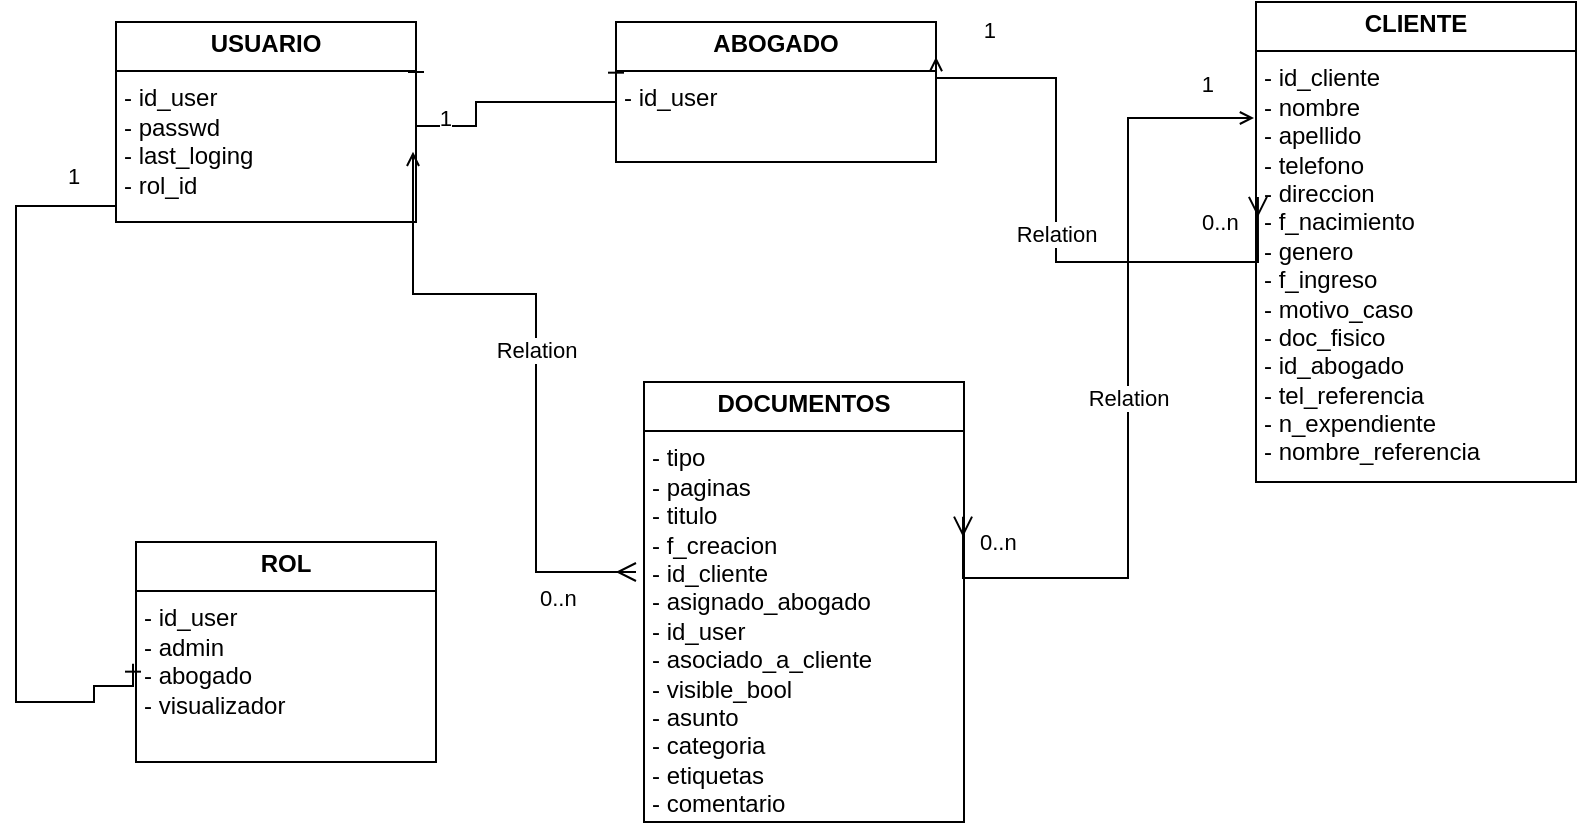 <mxfile version="24.5.4" type="device">
  <diagram id="yqYFQcteXz3xroc03CWN" name="Página-1">
    <mxGraphModel dx="503" dy="248" grid="1" gridSize="10" guides="1" tooltips="1" connect="1" arrows="1" fold="1" page="1" pageScale="1" pageWidth="827" pageHeight="1169" math="0" shadow="0">
      <root>
        <mxCell id="0" />
        <mxCell id="1" parent="0" />
        <mxCell id="OTkk4mkoFYctrT6Ec_FU-1" value="&lt;p style=&quot;margin:0px;margin-top:4px;text-align:center;&quot;&gt;&lt;b&gt;USUARIO&lt;/b&gt;&lt;/p&gt;&lt;hr size=&quot;1&quot; style=&quot;border-style:solid;&quot;&gt;&lt;p style=&quot;margin:0px;margin-left:4px;&quot;&gt;- id_user&lt;/p&gt;&lt;p style=&quot;margin:0px;margin-left:4px;&quot;&gt;- passwd&lt;/p&gt;&lt;p style=&quot;margin:0px;margin-left:4px;&quot;&gt;- last_loging&lt;br&gt;- rol_id&lt;/p&gt;&lt;p style=&quot;margin:0px;margin-left:4px;&quot;&gt;&lt;br&gt;&lt;/p&gt;&lt;p style=&quot;margin:0px;margin-left:4px;&quot;&gt;&lt;br&gt;&lt;/p&gt;" style="verticalAlign=top;align=left;overflow=fill;html=1;whiteSpace=wrap;" parent="1" vertex="1">
          <mxGeometry x="70" y="40" width="150" height="100" as="geometry" />
        </mxCell>
        <mxCell id="OTkk4mkoFYctrT6Ec_FU-2" value="&lt;p style=&quot;margin:0px;margin-top:4px;text-align:center;&quot;&gt;&lt;b&gt;ABOGADO&lt;/b&gt;&lt;/p&gt;&lt;hr size=&quot;1&quot; style=&quot;border-style:solid;&quot;&gt;&lt;p style=&quot;margin:0px;margin-left:4px;&quot;&gt;- id_user&lt;/p&gt;&lt;p style=&quot;margin:0px;margin-left:4px;&quot;&gt;&lt;br&gt;&lt;/p&gt;" style="verticalAlign=top;align=left;overflow=fill;html=1;whiteSpace=wrap;" parent="1" vertex="1">
          <mxGeometry x="320" y="40" width="160" height="70" as="geometry" />
        </mxCell>
        <mxCell id="OTkk4mkoFYctrT6Ec_FU-3" value="&lt;p style=&quot;margin:0px;margin-top:4px;text-align:center;&quot;&gt;&lt;b&gt;DOCUMENTOS&lt;/b&gt;&lt;/p&gt;&lt;hr size=&quot;1&quot; style=&quot;border-style:solid;&quot;&gt;&lt;p style=&quot;margin:0px;margin-left:4px;&quot;&gt;- tipo&lt;br&gt;- paginas&lt;br&gt;- titulo&lt;br&gt;- f_creacion&lt;/p&gt;&lt;p style=&quot;margin:0px;margin-left:4px;&quot;&gt;- id_cliente&lt;/p&gt;&lt;p style=&quot;margin:0px;margin-left:4px;&quot;&gt;- asignado_abogado&lt;/p&gt;&lt;p style=&quot;margin:0px;margin-left:4px;&quot;&gt;- id_user&lt;br&gt;- asociado_a_cliente&lt;br&gt;- visible_bool&lt;br&gt;- asunto&lt;br&gt;- categoria&lt;/p&gt;&lt;p style=&quot;margin:0px;margin-left:4px;&quot;&gt;- etiquetas&lt;br&gt;- comentario&lt;br&gt;&lt;br&gt;&lt;/p&gt;" style="verticalAlign=top;align=left;overflow=fill;html=1;whiteSpace=wrap;" parent="1" vertex="1">
          <mxGeometry x="334" y="220" width="160" height="220" as="geometry" />
        </mxCell>
        <mxCell id="OTkk4mkoFYctrT6Ec_FU-4" value="&lt;p style=&quot;margin:0px;margin-top:4px;text-align:center;&quot;&gt;&lt;b&gt;CLIENTE&lt;/b&gt;&lt;/p&gt;&lt;hr size=&quot;1&quot; style=&quot;border-style:solid;&quot;&gt;&lt;p style=&quot;margin:0px;margin-left:4px;&quot;&gt;- id_cliente&lt;/p&gt;&lt;p style=&quot;margin:0px;margin-left:4px;&quot;&gt;- nombre&lt;/p&gt;&lt;p style=&quot;margin:0px;margin-left:4px;&quot;&gt;- apellido&lt;/p&gt;&lt;p style=&quot;margin:0px;margin-left:4px;&quot;&gt;- telefono&lt;br&gt;- direccion&lt;/p&gt;&lt;p style=&quot;margin:0px;margin-left:4px;&quot;&gt;- f_nacimiento&lt;/p&gt;&lt;p style=&quot;margin:0px;margin-left:4px;&quot;&gt;- genero&lt;/p&gt;&lt;p style=&quot;margin:0px;margin-left:4px;&quot;&gt;- f_ingreso&lt;br&gt;- motivo_caso&lt;br&gt;- doc_fisico&lt;/p&gt;&lt;p style=&quot;margin:0px;margin-left:4px;&quot;&gt;- id_abogado&lt;br&gt;- tel_referencia&lt;/p&gt;&lt;p style=&quot;margin:0px;margin-left:4px;&quot;&gt;- n_expendiente&lt;br&gt;- nombre_referencia&lt;/p&gt;&lt;p style=&quot;margin:0px;margin-left:4px;&quot;&gt;&lt;br&gt;&lt;/p&gt;" style="verticalAlign=top;align=left;overflow=fill;html=1;whiteSpace=wrap;" parent="1" vertex="1">
          <mxGeometry x="640" y="30" width="160" height="240" as="geometry" />
        </mxCell>
        <mxCell id="OTkk4mkoFYctrT6Ec_FU-15" value="" style="endArrow=baseDash;endFill=0;html=1;edgeStyle=orthogonalEdgeStyle;align=left;verticalAlign=top;rounded=0;exitX=0;exitY=0.362;exitDx=0;exitDy=0;exitPerimeter=0;startArrow=baseDash;startFill=0;entryX=1;entryY=0.25;entryDx=0;entryDy=0;" parent="1" source="OTkk4mkoFYctrT6Ec_FU-2" target="OTkk4mkoFYctrT6Ec_FU-1" edge="1">
          <mxGeometry x="-1" relative="1" as="geometry">
            <mxPoint x="290" y="190" as="sourcePoint" />
            <mxPoint x="230" y="90" as="targetPoint" />
            <Array as="points">
              <mxPoint x="250" y="80" />
              <mxPoint x="250" y="92" />
            </Array>
          </mxGeometry>
        </mxCell>
        <mxCell id="OTkk4mkoFYctrT6Ec_FU-17" value="&lt;p style=&quot;margin:0px;margin-top:4px;text-align:center;&quot;&gt;&lt;b&gt;ROL&lt;/b&gt;&lt;/p&gt;&lt;hr size=&quot;1&quot; style=&quot;border-style:solid;&quot;&gt;&lt;p style=&quot;margin:0px;margin-left:4px;&quot;&gt;- id_user&lt;/p&gt;&lt;p style=&quot;margin:0px;margin-left:4px;&quot;&gt;- admin&lt;/p&gt;&lt;p style=&quot;margin:0px;margin-left:4px;&quot;&gt;- abogado&lt;/p&gt;&lt;p style=&quot;margin:0px;margin-left:4px;&quot;&gt;- visualizador&lt;/p&gt;&lt;p style=&quot;margin:0px;margin-left:4px;&quot;&gt;&lt;br&gt;&lt;/p&gt;" style="verticalAlign=top;align=left;overflow=fill;html=1;whiteSpace=wrap;" parent="1" vertex="1">
          <mxGeometry x="80" y="300" width="150" height="110" as="geometry" />
        </mxCell>
        <mxCell id="OTkk4mkoFYctrT6Ec_FU-18" value="" style="endArrow=ERone;endFill=0;html=1;edgeStyle=orthogonalEdgeStyle;align=left;verticalAlign=top;rounded=0;entryX=-0.01;entryY=0.553;entryDx=0;entryDy=0;entryPerimeter=0;" parent="1" source="OTkk4mkoFYctrT6Ec_FU-1" target="OTkk4mkoFYctrT6Ec_FU-17" edge="1">
          <mxGeometry x="-0.291" y="30" relative="1" as="geometry">
            <mxPoint x="50" y="110" as="sourcePoint" />
            <mxPoint x="40" y="280" as="targetPoint" />
            <Array as="points">
              <mxPoint x="20" y="132" />
              <mxPoint x="20" y="380" />
              <mxPoint x="59" y="380" />
              <mxPoint x="59" y="372" />
            </Array>
            <mxPoint as="offset" />
          </mxGeometry>
        </mxCell>
        <mxCell id="OTkk4mkoFYctrT6Ec_FU-19" value="1" style="edgeLabel;resizable=0;html=1;align=left;verticalAlign=bottom;" parent="OTkk4mkoFYctrT6Ec_FU-18" connectable="0" vertex="1">
          <mxGeometry x="-1" relative="1" as="geometry">
            <mxPoint x="-26" y="-7" as="offset" />
          </mxGeometry>
        </mxCell>
        <mxCell id="GpGDX3wEAGBVgYcLJhCm-8" value="Relation" style="endArrow=open;html=1;endSize=5;startArrow=ERmany;startSize=7;startFill=0;edgeStyle=orthogonalEdgeStyle;rounded=0;strokeWidth=1;entryX=0.99;entryY=0.649;entryDx=0;entryDy=0;entryPerimeter=0;" parent="1" target="OTkk4mkoFYctrT6Ec_FU-1" edge="1">
          <mxGeometry relative="1" as="geometry">
            <mxPoint x="330" y="315" as="sourcePoint" />
            <mxPoint x="230" y="130" as="targetPoint" />
            <Array as="points">
              <mxPoint x="280" y="315" />
              <mxPoint x="280" y="176" />
            </Array>
          </mxGeometry>
        </mxCell>
        <mxCell id="GpGDX3wEAGBVgYcLJhCm-9" value="0..n" style="edgeLabel;resizable=0;html=1;align=left;verticalAlign=top;" parent="GpGDX3wEAGBVgYcLJhCm-8" connectable="0" vertex="1">
          <mxGeometry x="-1" relative="1" as="geometry">
            <mxPoint x="-50" as="offset" />
          </mxGeometry>
        </mxCell>
        <mxCell id="GpGDX3wEAGBVgYcLJhCm-10" value="1" style="edgeLabel;resizable=0;html=1;align=right;verticalAlign=top;" parent="GpGDX3wEAGBVgYcLJhCm-8" connectable="0" vertex="1">
          <mxGeometry x="1" relative="1" as="geometry">
            <mxPoint x="20" y="-30" as="offset" />
          </mxGeometry>
        </mxCell>
        <mxCell id="GpGDX3wEAGBVgYcLJhCm-11" value="Relation" style="endArrow=open;html=1;endSize=5;startArrow=ERmany;startSize=7;startFill=0;edgeStyle=orthogonalEdgeStyle;rounded=0;strokeWidth=1;exitX=0.997;exitY=0.306;exitDx=0;exitDy=0;exitPerimeter=0;" parent="1" source="OTkk4mkoFYctrT6Ec_FU-3" edge="1">
          <mxGeometry relative="1" as="geometry">
            <mxPoint x="500" y="303" as="sourcePoint" />
            <mxPoint x="639" y="88" as="targetPoint" />
            <Array as="points">
              <mxPoint x="576" y="318" />
              <mxPoint x="576" y="88" />
              <mxPoint x="639" y="88" />
            </Array>
          </mxGeometry>
        </mxCell>
        <mxCell id="GpGDX3wEAGBVgYcLJhCm-12" value="0..n" style="edgeLabel;resizable=0;html=1;align=left;verticalAlign=top;" parent="GpGDX3wEAGBVgYcLJhCm-11" connectable="0" vertex="1">
          <mxGeometry x="-1" relative="1" as="geometry">
            <mxPoint x="6" as="offset" />
          </mxGeometry>
        </mxCell>
        <mxCell id="GpGDX3wEAGBVgYcLJhCm-13" value="1" style="edgeLabel;resizable=0;html=1;align=right;verticalAlign=top;" parent="GpGDX3wEAGBVgYcLJhCm-11" connectable="0" vertex="1">
          <mxGeometry x="1" relative="1" as="geometry">
            <mxPoint x="-20" y="-30" as="offset" />
          </mxGeometry>
        </mxCell>
        <mxCell id="GpGDX3wEAGBVgYcLJhCm-15" value="Relation" style="endArrow=open;html=1;endSize=5;startArrow=ERmany;startSize=7;startFill=0;edgeStyle=orthogonalEdgeStyle;rounded=0;strokeWidth=1;entryX=1;entryY=0.25;entryDx=0;entryDy=0;exitX=0.006;exitY=0.406;exitDx=0;exitDy=0;exitPerimeter=0;" parent="1" source="OTkk4mkoFYctrT6Ec_FU-4" target="OTkk4mkoFYctrT6Ec_FU-2" edge="1">
          <mxGeometry relative="1" as="geometry">
            <mxPoint x="630" y="160" as="sourcePoint" />
            <mxPoint x="640" y="100" as="targetPoint" />
            <Array as="points">
              <mxPoint x="540" y="160" />
              <mxPoint x="540" y="68" />
            </Array>
          </mxGeometry>
        </mxCell>
        <mxCell id="GpGDX3wEAGBVgYcLJhCm-16" value="0..n" style="edgeLabel;resizable=0;html=1;align=left;verticalAlign=top;" parent="GpGDX3wEAGBVgYcLJhCm-15" connectable="0" vertex="1">
          <mxGeometry x="-1" relative="1" as="geometry">
            <mxPoint x="-30" as="offset" />
          </mxGeometry>
        </mxCell>
        <mxCell id="GpGDX3wEAGBVgYcLJhCm-17" value="1" style="edgeLabel;resizable=0;html=1;align=right;verticalAlign=top;" parent="GpGDX3wEAGBVgYcLJhCm-15" connectable="0" vertex="1">
          <mxGeometry x="1" relative="1" as="geometry">
            <mxPoint x="30" y="-27" as="offset" />
          </mxGeometry>
        </mxCell>
      </root>
    </mxGraphModel>
  </diagram>
</mxfile>
